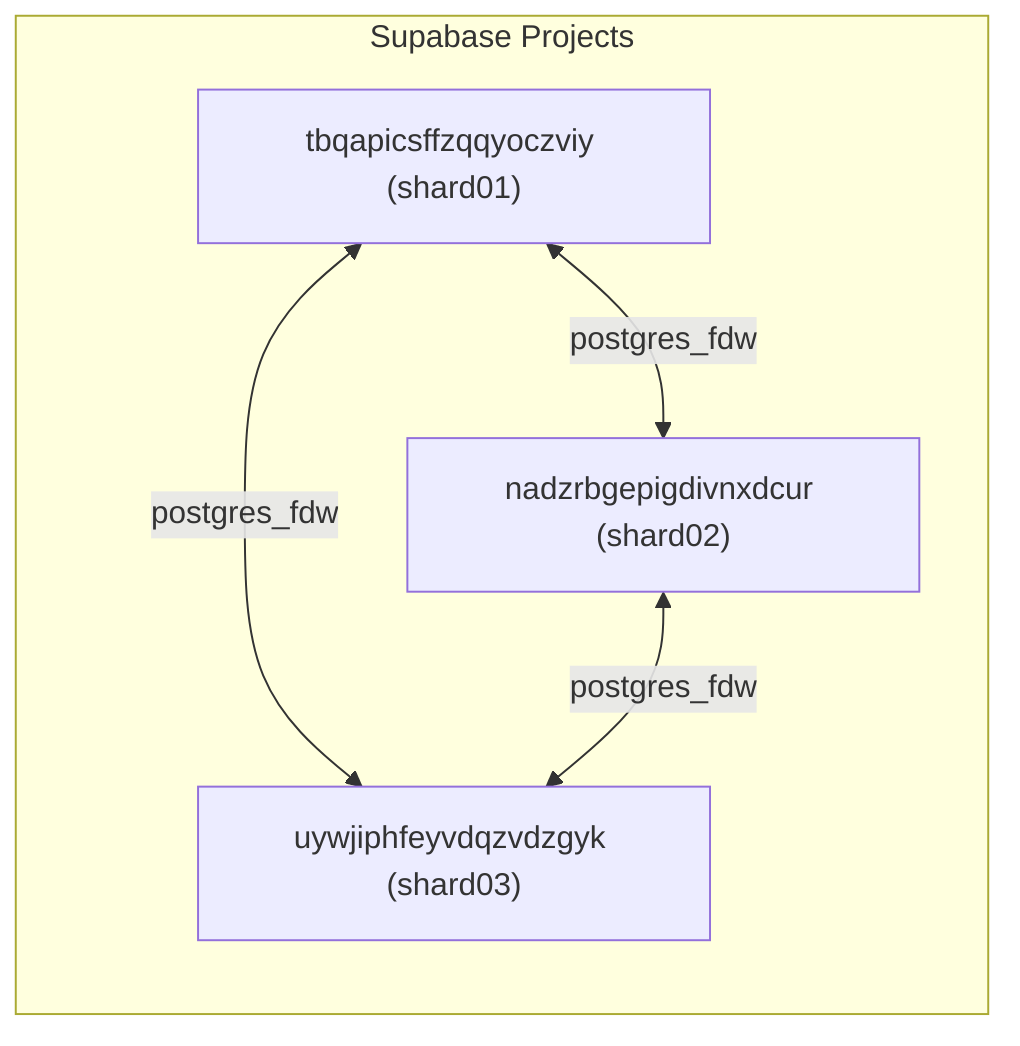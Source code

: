 graph LR
    subgraph Supabase Projects
        shard01["tbqapicsffzqqyoczviy (shard01)"]
        shard02["nadzrbgepigdivnxdcur (shard02)"]
        shard03["uywjiphfeyvdqzvdzgyk (shard03)"]
    end

    shard01 <--postgres_fdw--> shard02
    shard01 <--postgres_fdw--> shard03
    shard02 <--postgres_fdw--> shard03